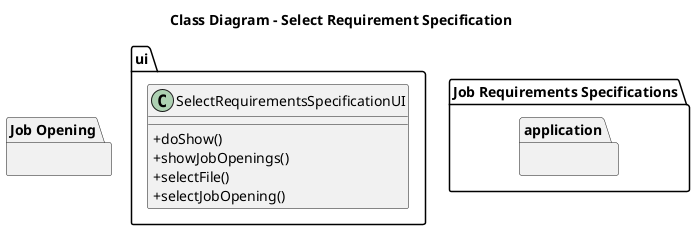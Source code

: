 @startuml
skinparam classAttributeIconSize 0

Title "Class Diagram - Select Requirement Specification"

package "ui"{
    class SelectRequirementsSpecificationUI{
    + doShow()
    + showJobOpenings()
    + selectFile()
    + selectJobOpening()
    }
}

package "Job Requirements Specifications"{
    package "application"{
    }
}

package "Job Opening"{
}
@enduml